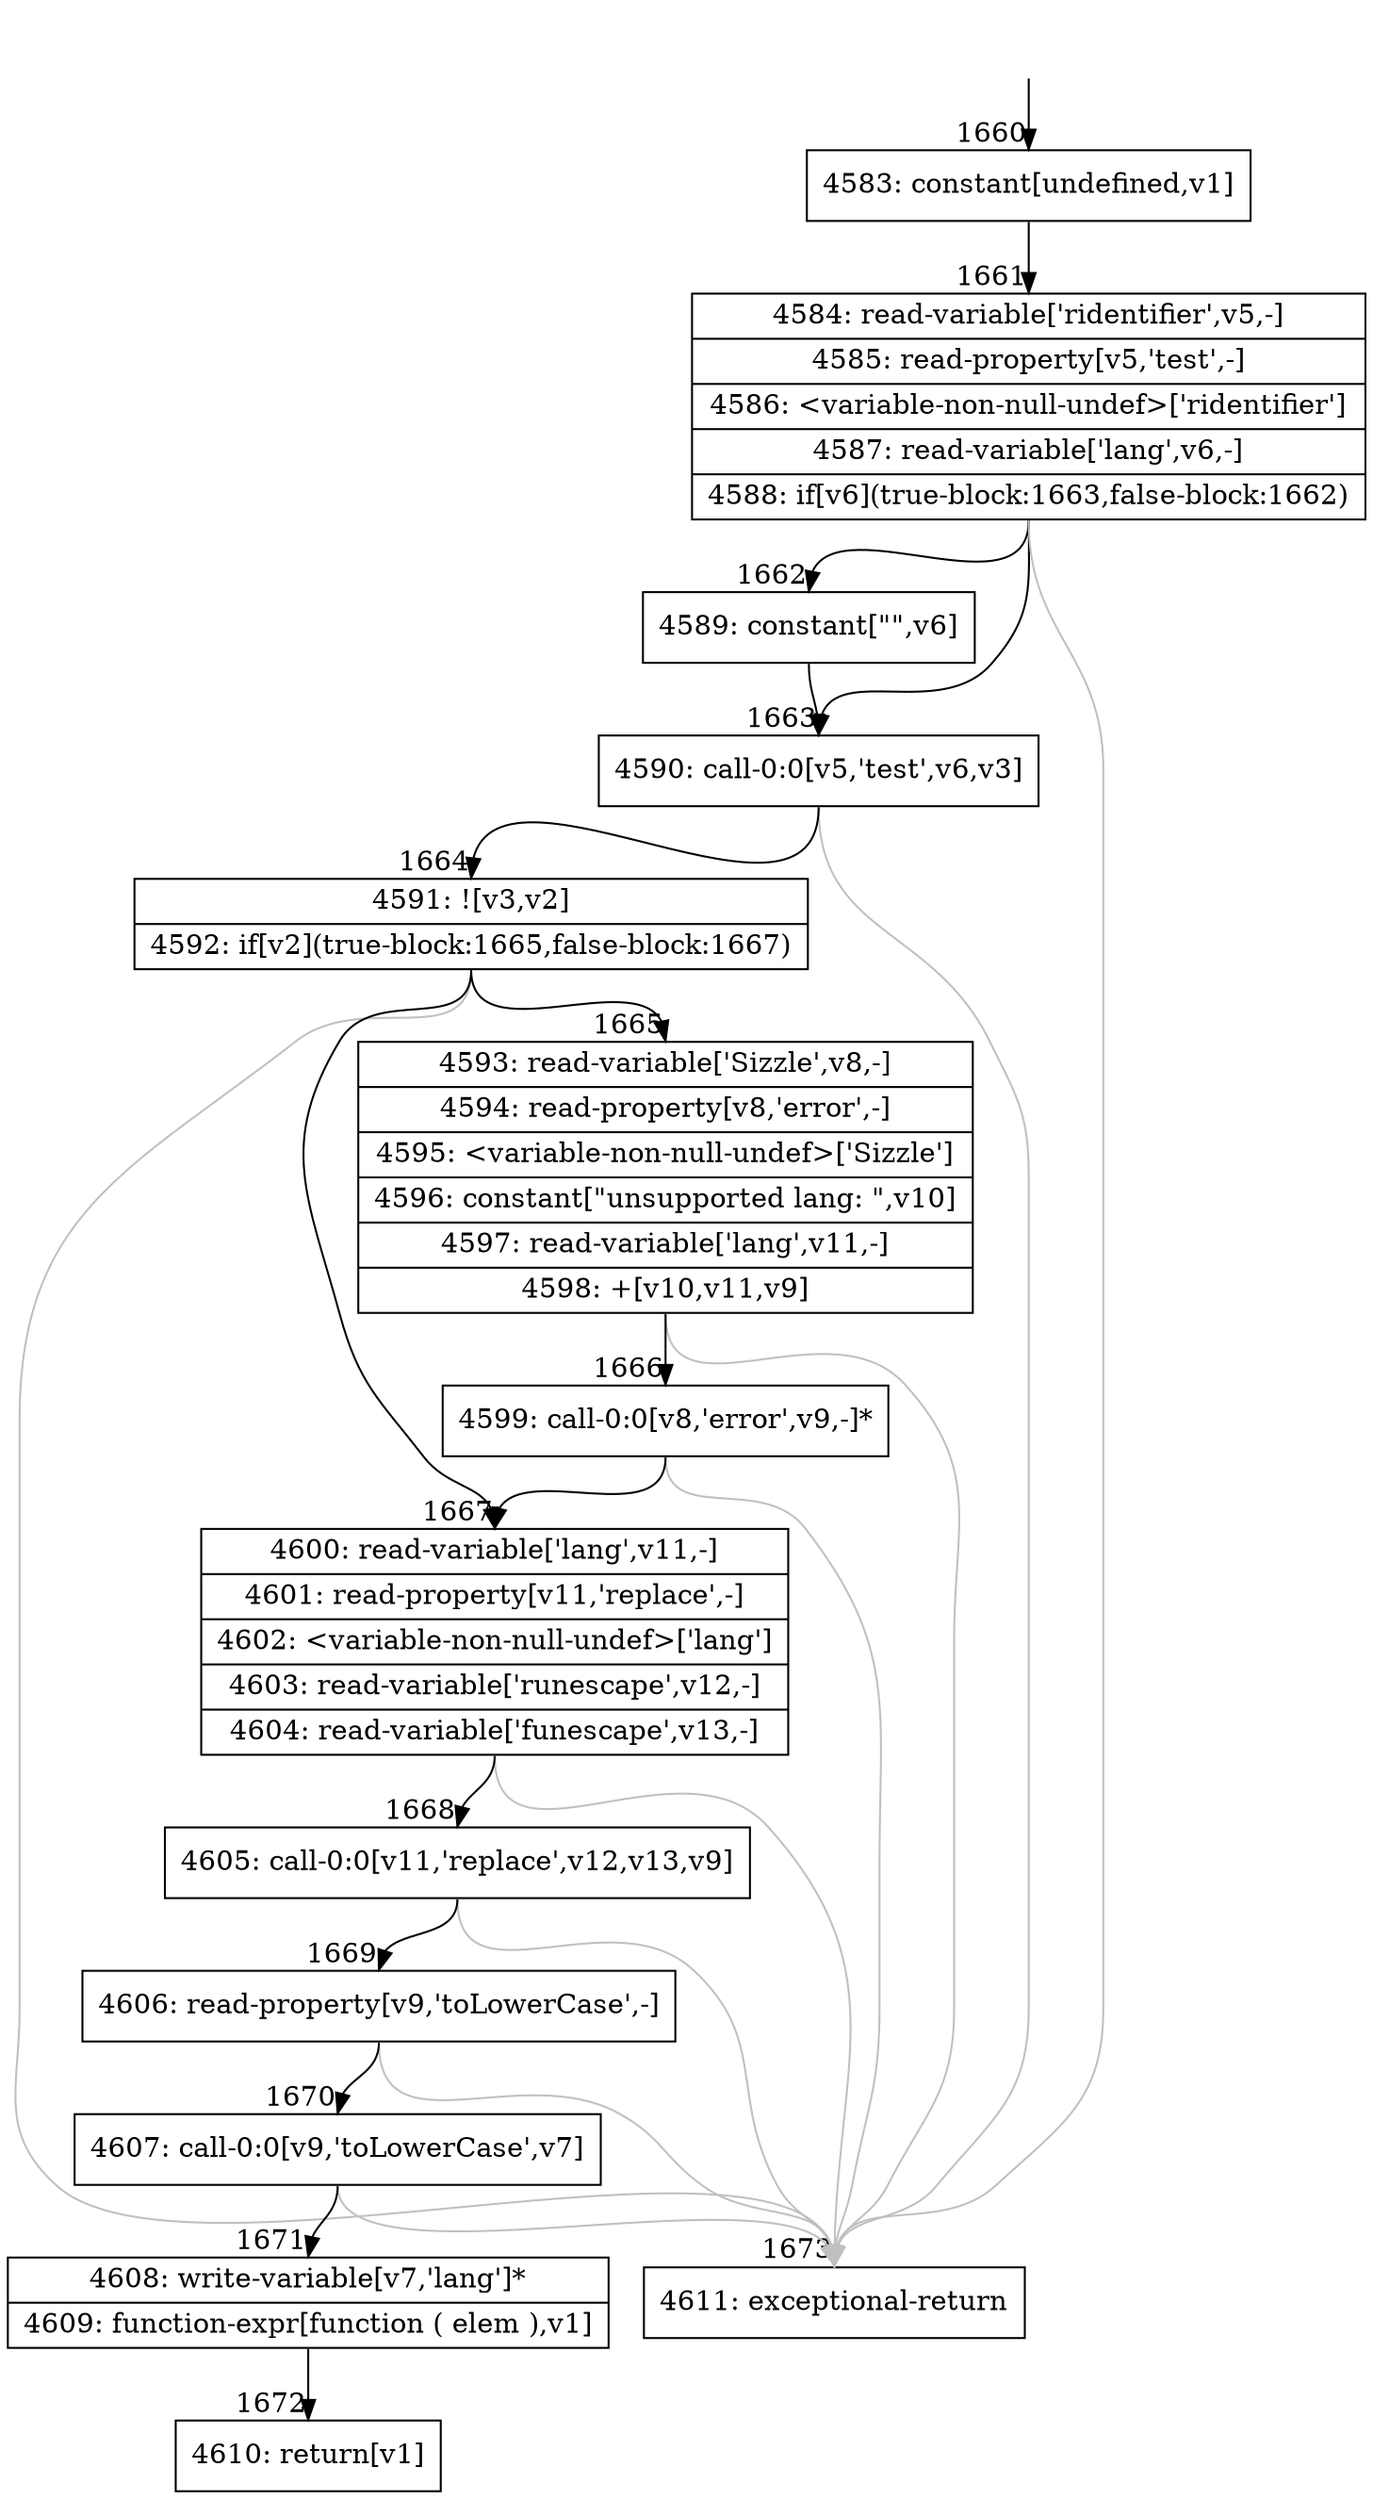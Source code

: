 digraph {
rankdir="TD"
BB_entry115[shape=none,label=""];
BB_entry115 -> BB1660 [tailport=s, headport=n, headlabel="    1660"]
BB1660 [shape=record label="{4583: constant[undefined,v1]}" ] 
BB1660 -> BB1661 [tailport=s, headport=n, headlabel="      1661"]
BB1661 [shape=record label="{4584: read-variable['ridentifier',v5,-]|4585: read-property[v5,'test',-]|4586: \<variable-non-null-undef\>['ridentifier']|4587: read-variable['lang',v6,-]|4588: if[v6](true-block:1663,false-block:1662)}" ] 
BB1661 -> BB1663 [tailport=s, headport=n, headlabel="      1663"]
BB1661 -> BB1662 [tailport=s, headport=n, headlabel="      1662"]
BB1661 -> BB1673 [tailport=s, headport=n, color=gray, headlabel="      1673"]
BB1662 [shape=record label="{4589: constant[\"\",v6]}" ] 
BB1662 -> BB1663 [tailport=s, headport=n]
BB1663 [shape=record label="{4590: call-0:0[v5,'test',v6,v3]}" ] 
BB1663 -> BB1664 [tailport=s, headport=n, headlabel="      1664"]
BB1663 -> BB1673 [tailport=s, headport=n, color=gray]
BB1664 [shape=record label="{4591: ![v3,v2]|4592: if[v2](true-block:1665,false-block:1667)}" ] 
BB1664 -> BB1665 [tailport=s, headport=n, headlabel="      1665"]
BB1664 -> BB1667 [tailport=s, headport=n, headlabel="      1667"]
BB1664 -> BB1673 [tailport=s, headport=n, color=gray]
BB1665 [shape=record label="{4593: read-variable['Sizzle',v8,-]|4594: read-property[v8,'error',-]|4595: \<variable-non-null-undef\>['Sizzle']|4596: constant[\"unsupported lang: \",v10]|4597: read-variable['lang',v11,-]|4598: +[v10,v11,v9]}" ] 
BB1665 -> BB1666 [tailport=s, headport=n, headlabel="      1666"]
BB1665 -> BB1673 [tailport=s, headport=n, color=gray]
BB1666 [shape=record label="{4599: call-0:0[v8,'error',v9,-]*}" ] 
BB1666 -> BB1667 [tailport=s, headport=n]
BB1666 -> BB1673 [tailport=s, headport=n, color=gray]
BB1667 [shape=record label="{4600: read-variable['lang',v11,-]|4601: read-property[v11,'replace',-]|4602: \<variable-non-null-undef\>['lang']|4603: read-variable['runescape',v12,-]|4604: read-variable['funescape',v13,-]}" ] 
BB1667 -> BB1668 [tailport=s, headport=n, headlabel="      1668"]
BB1667 -> BB1673 [tailport=s, headport=n, color=gray]
BB1668 [shape=record label="{4605: call-0:0[v11,'replace',v12,v13,v9]}" ] 
BB1668 -> BB1669 [tailport=s, headport=n, headlabel="      1669"]
BB1668 -> BB1673 [tailport=s, headport=n, color=gray]
BB1669 [shape=record label="{4606: read-property[v9,'toLowerCase',-]}" ] 
BB1669 -> BB1670 [tailport=s, headport=n, headlabel="      1670"]
BB1669 -> BB1673 [tailport=s, headport=n, color=gray]
BB1670 [shape=record label="{4607: call-0:0[v9,'toLowerCase',v7]}" ] 
BB1670 -> BB1671 [tailport=s, headport=n, headlabel="      1671"]
BB1670 -> BB1673 [tailport=s, headport=n, color=gray]
BB1671 [shape=record label="{4608: write-variable[v7,'lang']*|4609: function-expr[function ( elem ),v1]}" ] 
BB1671 -> BB1672 [tailport=s, headport=n, headlabel="      1672"]
BB1672 [shape=record label="{4610: return[v1]}" ] 
BB1673 [shape=record label="{4611: exceptional-return}" ] 
}
